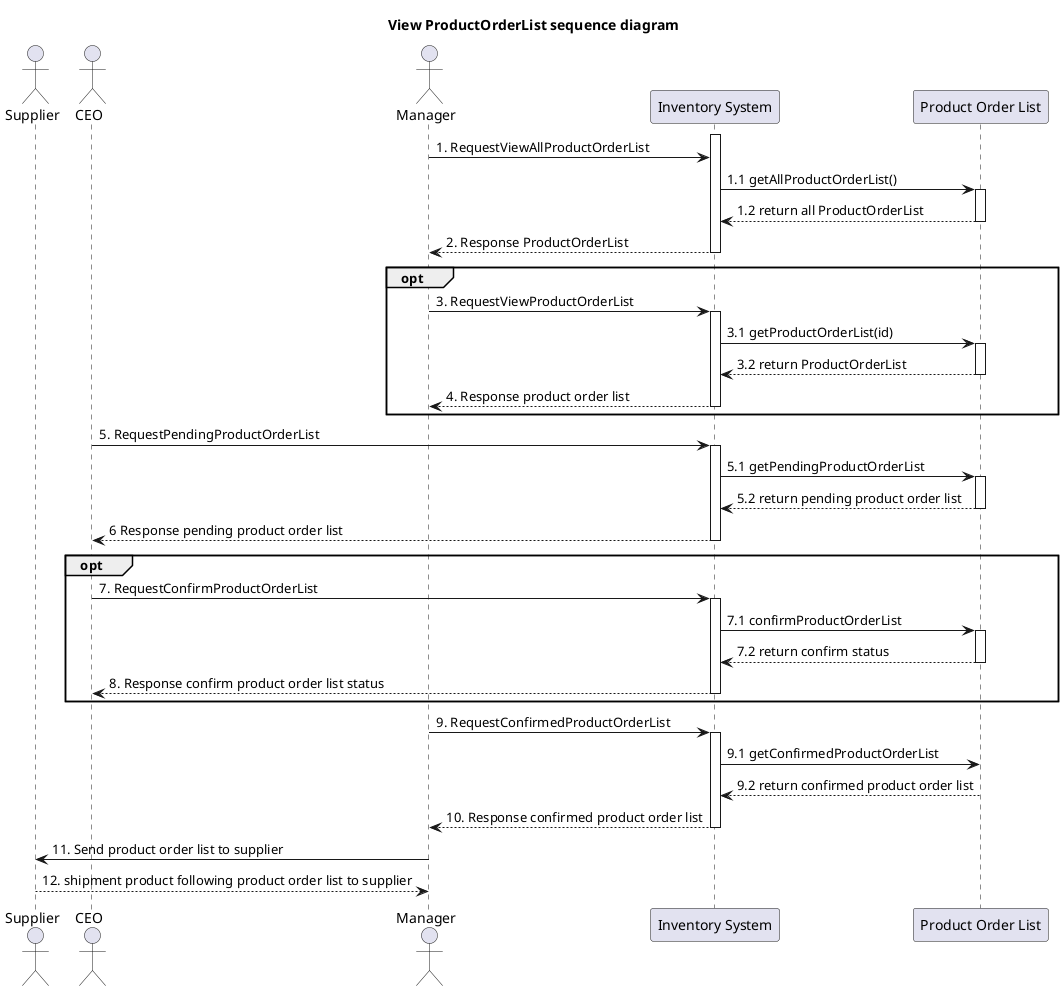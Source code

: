 @startuml
'example
title View ProductOrderList sequence diagram


actor Supplier as actorSupplier
actor CEO as actorCEO
actor Manager as actorManager
participant "Inventory System" as InventorySystem
'participant "Stock" as classInventory
participant "Product Order List" as classProductOrderList



activate InventorySystem
actorManager -> InventorySystem: 1. RequestViewAllProductOrderList

'-------------- START view product ---------------
InventorySystem -> classProductOrderList: 1.1 getAllProductOrderList()
activate classProductOrderList

classProductOrderList --> InventorySystem: 1.2 return all ProductOrderList
deactivate classProductOrderList

InventorySystem --> actorManager : 2. Response ProductOrderList

deactivate InventorySystem


opt
actorManager -> InventorySystem: 3. RequestViewProductOrderList
activate InventorySystem

InventorySystem -> classProductOrderList: 3.1 getProductOrderList(id)
activate classProductOrderList

classProductOrderList --> InventorySystem: 3.2 return ProductOrderList
deactivate classProductOrderList


'-------------- END view product ---------------

InventorySystem --> actorManager : 4. Response product order list

deactivate InventorySystem
end

actorCEO -> InventorySystem : 5. RequestPendingProductOrderList
activate InventorySystem

InventorySystem -> classProductOrderList : 5.1 getPendingProductOrderList
activate classProductOrderList

classProductOrderList --> InventorySystem : 5.2 return pending product order list
deactivate classProductOrderList

InventorySystem --> actorCEO : 6 Response pending product order list
deactivate InventorySystem
opt

actorCEO -> InventorySystem : 7. RequestConfirmProductOrderList
activate InventorySystem

InventorySystem -> classProductOrderList : 7.1 confirmProductOrderList
activate classProductOrderList

classProductOrderList --> InventorySystem : 7.2 return confirm status
deactivate classProductOrderList

InventorySystem --> actorCEO : 8. Response confirm product order list status
deactivate InventorySystem

end

actorManager -> InventorySystem : 9. RequestConfirmedProductOrderList
activate InventorySystem

InventorySystem -> classProductOrderList : 9.1 getConfirmedProductOrderList
classProductOrderList --> InventorySystem : 9.2 return confirmed product order list

InventorySystem --> actorManager : 10. Response confirmed product order list
deactivate InventorySystem

actorManager -> actorSupplier : 11. Send product order list to supplier
actorSupplier --> actorManager : 12. shipment product following product order list to supplier

@enduml
